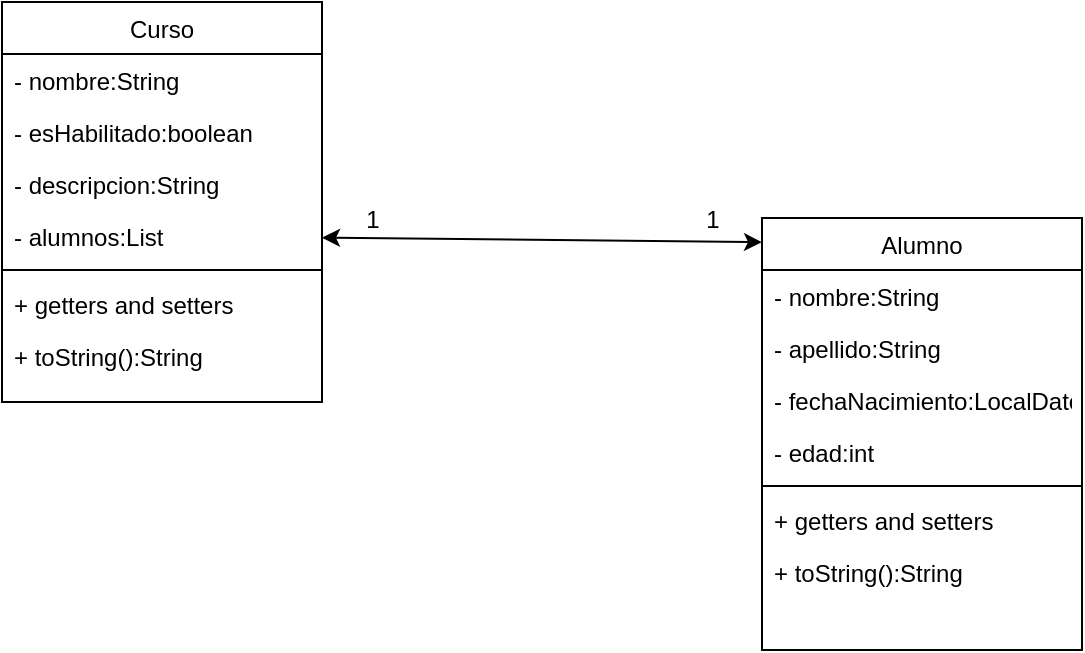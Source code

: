 <mxfile version="23.1.5" type="device">
  <diagram id="C5RBs43oDa-KdzZeNtuy" name="Page-1">
    <mxGraphModel dx="880" dy="542" grid="1" gridSize="10" guides="1" tooltips="1" connect="1" arrows="1" fold="1" page="1" pageScale="1" pageWidth="827" pageHeight="1169" math="0" shadow="0">
      <root>
        <mxCell id="WIyWlLk6GJQsqaUBKTNV-0" />
        <mxCell id="WIyWlLk6GJQsqaUBKTNV-1" parent="WIyWlLk6GJQsqaUBKTNV-0" />
        <mxCell id="JnlaVjTbmZBZswOquz7h-0" value="Curso&#xa;" style="swimlane;fontStyle=0;align=center;verticalAlign=top;childLayout=stackLayout;horizontal=1;startSize=26;horizontalStack=0;resizeParent=1;resizeLast=0;collapsible=1;marginBottom=0;rounded=0;shadow=0;strokeWidth=1;" parent="WIyWlLk6GJQsqaUBKTNV-1" vertex="1">
          <mxGeometry x="70" y="70" width="160" height="200" as="geometry">
            <mxRectangle x="550" y="140" width="160" height="26" as="alternateBounds" />
          </mxGeometry>
        </mxCell>
        <mxCell id="JnlaVjTbmZBZswOquz7h-1" value="- nombre:String&#xa;" style="text;align=left;verticalAlign=top;spacingLeft=4;spacingRight=4;overflow=hidden;rotatable=0;points=[[0,0.5],[1,0.5]];portConstraint=eastwest;" parent="JnlaVjTbmZBZswOquz7h-0" vertex="1">
          <mxGeometry y="26" width="160" height="26" as="geometry" />
        </mxCell>
        <mxCell id="JnlaVjTbmZBZswOquz7h-2" value="- esHabilitado:boolean" style="text;align=left;verticalAlign=top;spacingLeft=4;spacingRight=4;overflow=hidden;rotatable=0;points=[[0,0.5],[1,0.5]];portConstraint=eastwest;rounded=0;shadow=0;html=0;" parent="JnlaVjTbmZBZswOquz7h-0" vertex="1">
          <mxGeometry y="52" width="160" height="26" as="geometry" />
        </mxCell>
        <mxCell id="JnlaVjTbmZBZswOquz7h-3" value="- descripcion:String" style="text;align=left;verticalAlign=top;spacingLeft=4;spacingRight=4;overflow=hidden;rotatable=0;points=[[0,0.5],[1,0.5]];portConstraint=eastwest;rounded=0;shadow=0;html=0;" parent="JnlaVjTbmZBZswOquz7h-0" vertex="1">
          <mxGeometry y="78" width="160" height="26" as="geometry" />
        </mxCell>
        <mxCell id="JnlaVjTbmZBZswOquz7h-4" value="- alumnos:List" style="text;align=left;verticalAlign=top;spacingLeft=4;spacingRight=4;overflow=hidden;rotatable=0;points=[[0,0.5],[1,0.5]];portConstraint=eastwest;rounded=0;shadow=0;html=0;" parent="JnlaVjTbmZBZswOquz7h-0" vertex="1">
          <mxGeometry y="104" width="160" height="26" as="geometry" />
        </mxCell>
        <mxCell id="JnlaVjTbmZBZswOquz7h-5" value="" style="line;html=1;strokeWidth=1;align=left;verticalAlign=middle;spacingTop=-1;spacingLeft=3;spacingRight=3;rotatable=0;labelPosition=right;points=[];portConstraint=eastwest;" parent="JnlaVjTbmZBZswOquz7h-0" vertex="1">
          <mxGeometry y="130" width="160" height="8" as="geometry" />
        </mxCell>
        <mxCell id="JnlaVjTbmZBZswOquz7h-6" value="+ getters and setters" style="text;align=left;verticalAlign=top;spacingLeft=4;spacingRight=4;overflow=hidden;rotatable=0;points=[[0,0.5],[1,0.5]];portConstraint=eastwest;" parent="JnlaVjTbmZBZswOquz7h-0" vertex="1">
          <mxGeometry y="138" width="160" height="26" as="geometry" />
        </mxCell>
        <mxCell id="JnlaVjTbmZBZswOquz7h-7" value="+ toString():String" style="text;align=left;verticalAlign=top;spacingLeft=4;spacingRight=4;overflow=hidden;rotatable=0;points=[[0,0.5],[1,0.5]];portConstraint=eastwest;" parent="JnlaVjTbmZBZswOquz7h-0" vertex="1">
          <mxGeometry y="164" width="160" height="26" as="geometry" />
        </mxCell>
        <mxCell id="JnlaVjTbmZBZswOquz7h-8" value="Alumno" style="swimlane;fontStyle=0;align=center;verticalAlign=top;childLayout=stackLayout;horizontal=1;startSize=26;horizontalStack=0;resizeParent=1;resizeLast=0;collapsible=1;marginBottom=0;rounded=0;shadow=0;strokeWidth=1;" parent="WIyWlLk6GJQsqaUBKTNV-1" vertex="1">
          <mxGeometry x="450" y="178" width="160" height="216" as="geometry">
            <mxRectangle x="550" y="140" width="160" height="26" as="alternateBounds" />
          </mxGeometry>
        </mxCell>
        <mxCell id="JnlaVjTbmZBZswOquz7h-9" value="- nombre:String&#xa;" style="text;align=left;verticalAlign=top;spacingLeft=4;spacingRight=4;overflow=hidden;rotatable=0;points=[[0,0.5],[1,0.5]];portConstraint=eastwest;" parent="JnlaVjTbmZBZswOquz7h-8" vertex="1">
          <mxGeometry y="26" width="160" height="26" as="geometry" />
        </mxCell>
        <mxCell id="JnlaVjTbmZBZswOquz7h-10" value="- apellido:String" style="text;align=left;verticalAlign=top;spacingLeft=4;spacingRight=4;overflow=hidden;rotatable=0;points=[[0,0.5],[1,0.5]];portConstraint=eastwest;rounded=0;shadow=0;html=0;" parent="JnlaVjTbmZBZswOquz7h-8" vertex="1">
          <mxGeometry y="52" width="160" height="26" as="geometry" />
        </mxCell>
        <mxCell id="JnlaVjTbmZBZswOquz7h-11" value="- fechaNacimiento:LocalDate" style="text;align=left;verticalAlign=top;spacingLeft=4;spacingRight=4;overflow=hidden;rotatable=0;points=[[0,0.5],[1,0.5]];portConstraint=eastwest;rounded=0;shadow=0;html=0;" parent="JnlaVjTbmZBZswOquz7h-8" vertex="1">
          <mxGeometry y="78" width="160" height="26" as="geometry" />
        </mxCell>
        <mxCell id="JnlaVjTbmZBZswOquz7h-12" value="- edad:int" style="text;align=left;verticalAlign=top;spacingLeft=4;spacingRight=4;overflow=hidden;rotatable=0;points=[[0,0.5],[1,0.5]];portConstraint=eastwest;rounded=0;shadow=0;html=0;" parent="JnlaVjTbmZBZswOquz7h-8" vertex="1">
          <mxGeometry y="104" width="160" height="26" as="geometry" />
        </mxCell>
        <mxCell id="JnlaVjTbmZBZswOquz7h-13" value="" style="line;html=1;strokeWidth=1;align=left;verticalAlign=middle;spacingTop=-1;spacingLeft=3;spacingRight=3;rotatable=0;labelPosition=right;points=[];portConstraint=eastwest;" parent="JnlaVjTbmZBZswOquz7h-8" vertex="1">
          <mxGeometry y="130" width="160" height="8" as="geometry" />
        </mxCell>
        <mxCell id="JnlaVjTbmZBZswOquz7h-14" value="+ getters and setters" style="text;align=left;verticalAlign=top;spacingLeft=4;spacingRight=4;overflow=hidden;rotatable=0;points=[[0,0.5],[1,0.5]];portConstraint=eastwest;" parent="JnlaVjTbmZBZswOquz7h-8" vertex="1">
          <mxGeometry y="138" width="160" height="26" as="geometry" />
        </mxCell>
        <mxCell id="JnlaVjTbmZBZswOquz7h-15" value="+ toString():String" style="text;align=left;verticalAlign=top;spacingLeft=4;spacingRight=4;overflow=hidden;rotatable=0;points=[[0,0.5],[1,0.5]];portConstraint=eastwest;" parent="JnlaVjTbmZBZswOquz7h-8" vertex="1">
          <mxGeometry y="164" width="160" height="26" as="geometry" />
        </mxCell>
        <mxCell id="JnlaVjTbmZBZswOquz7h-19" value="1" style="text;html=1;align=center;verticalAlign=middle;resizable=0;points=[];autosize=1;strokeColor=none;fillColor=none;" parent="WIyWlLk6GJQsqaUBKTNV-1" vertex="1">
          <mxGeometry x="240" y="164" width="30" height="30" as="geometry" />
        </mxCell>
        <mxCell id="JnlaVjTbmZBZswOquz7h-20" value="1" style="text;html=1;align=center;verticalAlign=middle;resizable=0;points=[];autosize=1;strokeColor=none;fillColor=none;" parent="WIyWlLk6GJQsqaUBKTNV-1" vertex="1">
          <mxGeometry x="410" y="164" width="30" height="30" as="geometry" />
        </mxCell>
        <mxCell id="xfo7uInMgSLg_qBGM5Oj-1" value="" style="endArrow=classic;startArrow=classic;html=1;rounded=0;entryX=0;entryY=0.056;entryDx=0;entryDy=0;entryPerimeter=0;" edge="1" parent="WIyWlLk6GJQsqaUBKTNV-1" source="JnlaVjTbmZBZswOquz7h-4" target="JnlaVjTbmZBZswOquz7h-8">
          <mxGeometry width="50" height="50" relative="1" as="geometry">
            <mxPoint x="390" y="310" as="sourcePoint" />
            <mxPoint x="440" y="260" as="targetPoint" />
          </mxGeometry>
        </mxCell>
      </root>
    </mxGraphModel>
  </diagram>
</mxfile>
